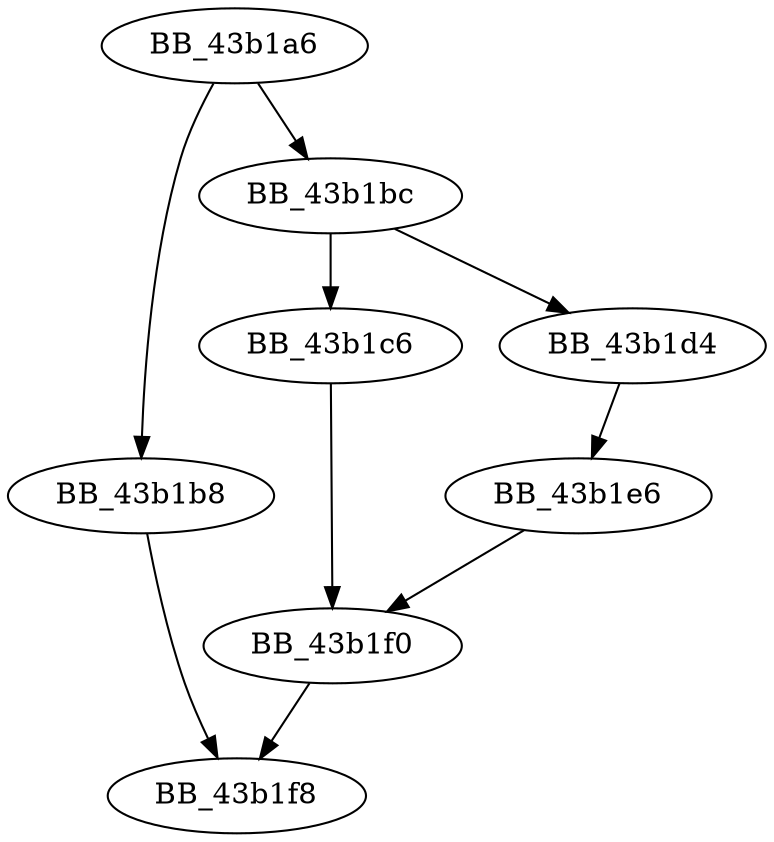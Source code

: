 DiGraph _iswctype{
BB_43b1a6->BB_43b1b8
BB_43b1a6->BB_43b1bc
BB_43b1b8->BB_43b1f8
BB_43b1bc->BB_43b1c6
BB_43b1bc->BB_43b1d4
BB_43b1c6->BB_43b1f0
BB_43b1d4->BB_43b1e6
BB_43b1e6->BB_43b1f0
BB_43b1f0->BB_43b1f8
}
